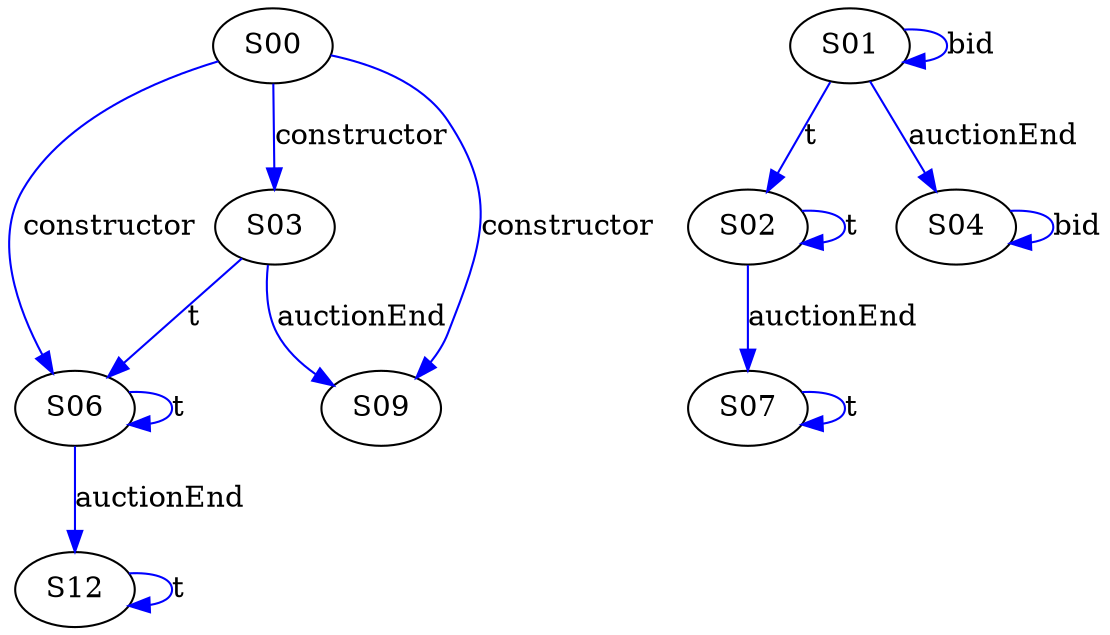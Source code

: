 digraph {

S06->S06 [label="t", style="", color="blue"]
S07->S07 [label="t", style="", color="blue"]
S02->S07 [label="auctionEnd", style="", color="blue"]
S04->S04 [label="bid", style="", color="blue"]
S02->S02 [label="t", style="", color="blue"]
S01->S04 [label="auctionEnd", style="", color="blue"]
S03->S09 [label="auctionEnd", style="", color="blue"]
S06->S12 [label="auctionEnd", style="", color="blue"]
S01->S02 [label="t", style="", color="blue"]
S12->S12 [label="t", style="", color="blue"]
S03->S06 [label="t", style="", color="blue"]
S00->S03 [label="constructor", style="", color="blue"]
S00->S06 [label="constructor", style="", color="blue"]
S00->S09 [label="constructor", style="", color="blue"]
S01->S01 [label="bid", style="", color="blue"]
}